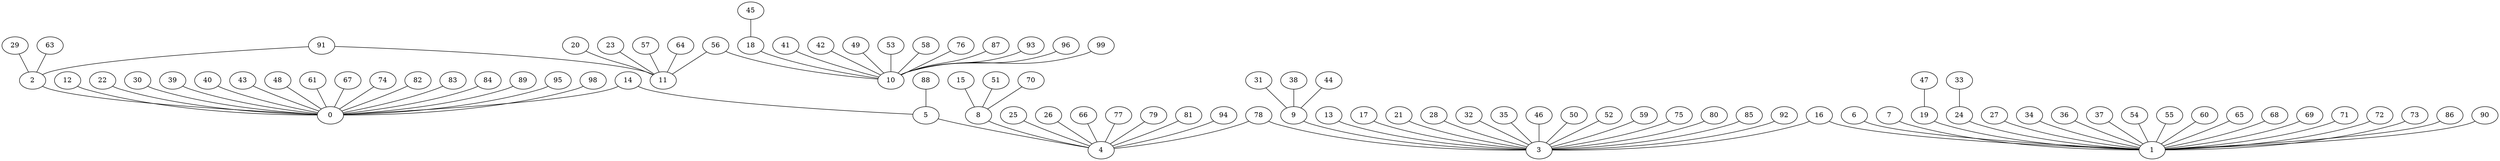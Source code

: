 graph G {
0[Index="0", Pose="5041.13 0 -897.745"];
1[Index="1", Pose="4698.6 0 2536.74"];
2[Index="2", Pose="5469.88 0 -2570.81"];
3[Index="3", Pose="2011.34 0 2279.95"];
4[Index="4", Pose="1666.65 0 458.745"];
5[Index="5", Pose="2864.38 0 1095.4"];
6[Index="6", Pose="5713.38 0 3537.66"];
7[Index="7", Pose="3814.27 0 1847.02"];
8[Index="8", Pose="849.615 0 909.235"];
9[Index="9", Pose="823.389 0 2585.5"];
10[Index="10", Pose="940.075 0 -841.973"];
11[Index="11", Pose="778.743 0 -3325.13"];
12[Index="12", Pose="5993.55 0 -2394.82"];
13[Index="13", Pose="3077.59 0 2882.45"];
14[Index="14", Pose="3825.31 0 206.441"];
15[Index="15", Pose="1755.1 0 2306.54"];
16[Index="16", Pose="3160.47 0 2294.27"];
17[Index="17", Pose="2401.37 0 3328"];
18[Index="18", Pose="1699.89 0 -1254.1"];
19[Index="19", Pose="4846.35 0 3561.73"];
20[Index="20", Pose="3155.97 0 -3518.53"];
21[Index="21", Pose="1153.28 0 1387.43"];
22[Index="22", Pose="5341.4 0 -1284.41"];
23[Index="23", Pose="2746.21 0 -3713.69"];
24[Index="24", Pose="5413.25 0 2982.82"];
25[Index="25", Pose="2251.24 0 2212.11"];
26[Index="26", Pose="3075.21 0 1425.65"];
27[Index="27", Pose="5584.86 0 1878.09"];
28[Index="28", Pose="1705.76 0 2027.54"];
29[Index="29", Pose="4127.17 0 -2839.22"];
30[Index="30", Pose="4975.21 0 -1442.13"];
31[Index="31", Pose="1373.81 0 3343.67"];
32[Index="32", Pose="2102.16 0 1586.69"];
33[Index="33", Pose="5738.81 0 753.441"];
34[Index="34", Pose="3943.82 0 3048.75"];
35[Index="35", Pose="2390.62 0 2675.52"];
36[Index="36", Pose="4105.31 0 3493.26"];
37[Index="37", Pose="5701.51 0 3571.09"];
38[Index="38", Pose="885.96 0 3239.03"];
39[Index="39", Pose="3846.48 0 -578.396"];
40[Index="40", Pose="4716.01 0 -1636.61"];
41[Index="41", Pose="2682.2 0 -2328.09"];
42[Index="42", Pose="1125.2 0 -1902.01"];
43[Index="43", Pose="3338.66 0 -709.739"];
44[Index="44", Pose="1017.64 0 3457.83"];
45[Index="45", Pose="619.027 0 -3178.36"];
46[Index="46", Pose="2972.66 0 2214.04"];
47[Index="47", Pose="5908.51 0 3697.53"];
48[Index="48", Pose="4498.63 0 -1116.36"];
49[Index="49", Pose="1764.96 0 -2275.78"];
50[Index="50", Pose="914.339 0 1973.26"];
51[Index="51", Pose="752.849 0 2494.5"];
52[Index="52", Pose="984.612 0 2083.11"];
53[Index="53", Pose="1057.26 0 -2209.47"];
54[Index="54", Pose="4786.79 0 1977.56"];
55[Index="55", Pose="3836.75 0 2207.75"];
56[Index="56", Pose="560.883 0 -3103.33"];
57[Index="57", Pose="3121.26 0 -3585.03"];
58[Index="58", Pose="419.438 0 -2510.43"];
59[Index="59", Pose="2768.52 0 2717.26"];
60[Index="60", Pose="3439.91 0 2172.44"];
61[Index="61", Pose="5999.96 0 -2513.21"];
63[Index="63", Pose="3563.35 0 -2716.84"];
64[Index="64", Pose="978.789 0 -920.633"];
65[Index="65", Pose="5478.16 0 2717.41"];
66[Index="66", Pose="2154.57 0 446.123"];
67[Index="67", Pose="3476.58 0 -403.105"];
68[Index="68", Pose="3184.85 0 2187"];
69[Index="69", Pose="4486.86 0 1095.73"];
70[Index="70", Pose="212.525 0 2106.32"];
71[Index="71", Pose="4999.43 0 3615.7"];
72[Index="72", Pose="5239.63 0 2813.82"];
73[Index="73", Pose="5876.6 0 2072.4"];
74[Index="74", Pose="4001.28 0 -23.3027"];
75[Index="75", Pose="983.808 0 2805.1"];
76[Index="76", Pose="1972.66 0 -2282.86"];
77[Index="77", Pose="444.966 0 1131.11"];
78[Index="78", Pose="1341.94 0 1284.62"];
79[Index="79", Pose="2828.9 0 786.589"];
80[Index="80", Pose="2018.11 0 2955.32"];
81[Index="81", Pose="2069.66 0 837.091"];
82[Index="82", Pose="4999.46 0 -2261.92"];
83[Index="83", Pose="4052.86 0 -144.923"];
84[Index="84", Pose="4272.52 0 -2698.28"];
85[Index="85", Pose="2483.9 0 1665.86"];
86[Index="86", Pose="4043.62 0 1169.94"];
87[Index="87", Pose="2082.7 0 -2680.71"];
88[Index="88", Pose="3654.64 0 1080.84"];
89[Index="89", Pose="4442.63 0 -2531.19"];
90[Index="90", Pose="5525.49 0 1570.43"];
91[Index="91", Pose="3194.65 0 -3505.03"];
92[Index="92", Pose="1562.98 0 3207.76"];
93[Index="93", Pose="667.654 0 -1176.39"];
94[Index="94", Pose="3460.14 0 792.297"];
95[Index="95", Pose="4654.6 0 -1798.78"];
96[Index="96", Pose="1977.85 0 -2637.12"];
98[Index="98", Pose="4964.35 0 -1432.43"];
99[Index="99", Pose="1129.21 0 -539.775"];
22--0 [Distance="489.562"];
98--0 [Distance="540.167"];
30--0 [Distance="548.366"];
48--0 [Distance="584.893"];
40--0 [Distance="807.228"];
95--0 [Distance="980.436"];
39--0 [Distance="1236.59"];
83--0 [Distance="1242.34"];
74--0 [Distance="1358.65"];
82--0 [Distance="1364.81"];
67--0 [Distance="1640.88"];
14--0 [Distance="1642.38"];
43--0 [Distance="1712.81"];
2--0 [Distance="1727.13"];
89--0 [Distance="1739.64"];
12--0 [Distance="1774.35"];
61--0 [Distance="1878.58"];
84--0 [Distance="1957.72"];
54--1 [Distance="566.09"];
72--1 [Distance="607.856"];
65--1 [Distance="800.227"];
24--1 [Distance="842.446"];
34--1 [Distance="912.048"];
55--1 [Distance="922.504"];
19--1 [Distance="1035.58"];
27--1 [Distance="1104.21"];
71--1 [Distance="1120.12"];
7--1 [Distance="1121.49"];
36--1 [Distance="1125.58"];
73--1 [Distance="1266.22"];
90--1 [Distance="1271.81"];
60--1 [Distance="1310.34"];
6--1 [Distance="1425.35"];
37--1 [Distance="1440.74"];
69--1 [Distance="1456.48"];
86--1 [Distance="1515.63"];
68--1 [Distance="1553.63"];
16--1 [Distance="1557.12"];
29--2 [Distance="1369.28"];
63--2 [Distance="1912.12"];
91--2 [Distance="2459.57"];
28--3 [Distance="396.342"];
35--3 [Distance="548.023"];
80--3 [Distance="675.4"];
32--3 [Distance="699.182"];
85--3 [Distance="774.871"];
59--3 [Distance="874.395"];
46--3 [Distance="963.585"];
92--3 [Distance="1030.46"];
52--3 [Distance="1045.42"];
17--3 [Distance="1118.27"];
50--3 [Distance="1139.06"];
16--3 [Distance="1149.22"];
75--3 [Distance="1153.95"];
78--3 [Distance="1199.49"];
13--3 [Distance="1224.71"];
9--3 [Distance="1226.61"];
21--3 [Distance="1238.08"];
66--4 [Distance="488.087"];
81--4 [Distance="552.777"];
78--4 [Distance="887.419"];
8--4 [Distance="932.998"];
79--4 [Distance="1207.61"];
5--4 [Distance="1356.43"];
77--4 [Distance="1394.48"];
26--4 [Distance="1708.5"];
94--4 [Distance="1824.25"];
25--4 [Distance="1848.26"];
88--5 [Distance="790.387"];
14--5 [Distance="1309.06"];
70--8 [Distance="1356.06"];
51--8 [Distance="1588.21"];
15--8 [Distance="1665.04"];
38--9 [Distance="656.514"];
44--9 [Distance="893.697"];
31--9 [Distance="936.895"];
99--10 [Distance="356.502"];
93--10 [Distance="431.335"];
18--10 [Distance="864.39"];
42--10 [Distance="1076.08"];
53--10 [Distance="1372.51"];
49--10 [Distance="1654.16"];
58--10 [Distance="1747.8"];
76--10 [Distance="1772.68"];
96--10 [Distance="2073.53"];
87--10 [Distance="2164.84"];
41--10 [Distance="2289.88"];
56--10 [Distance="2292.93"];
56--11 [Distance="310.896"];
23--11 [Distance="2005.47"];
57--11 [Distance="2356.89"];
20--11 [Distance="2385.08"];
64--11 [Distance="2412.8"];
91--11 [Distance="2422.59"];
45--18 [Distance="2207.04"];
47--19 [Distance="1070.81"];
33--24 [Distance="2253.02"];
}
